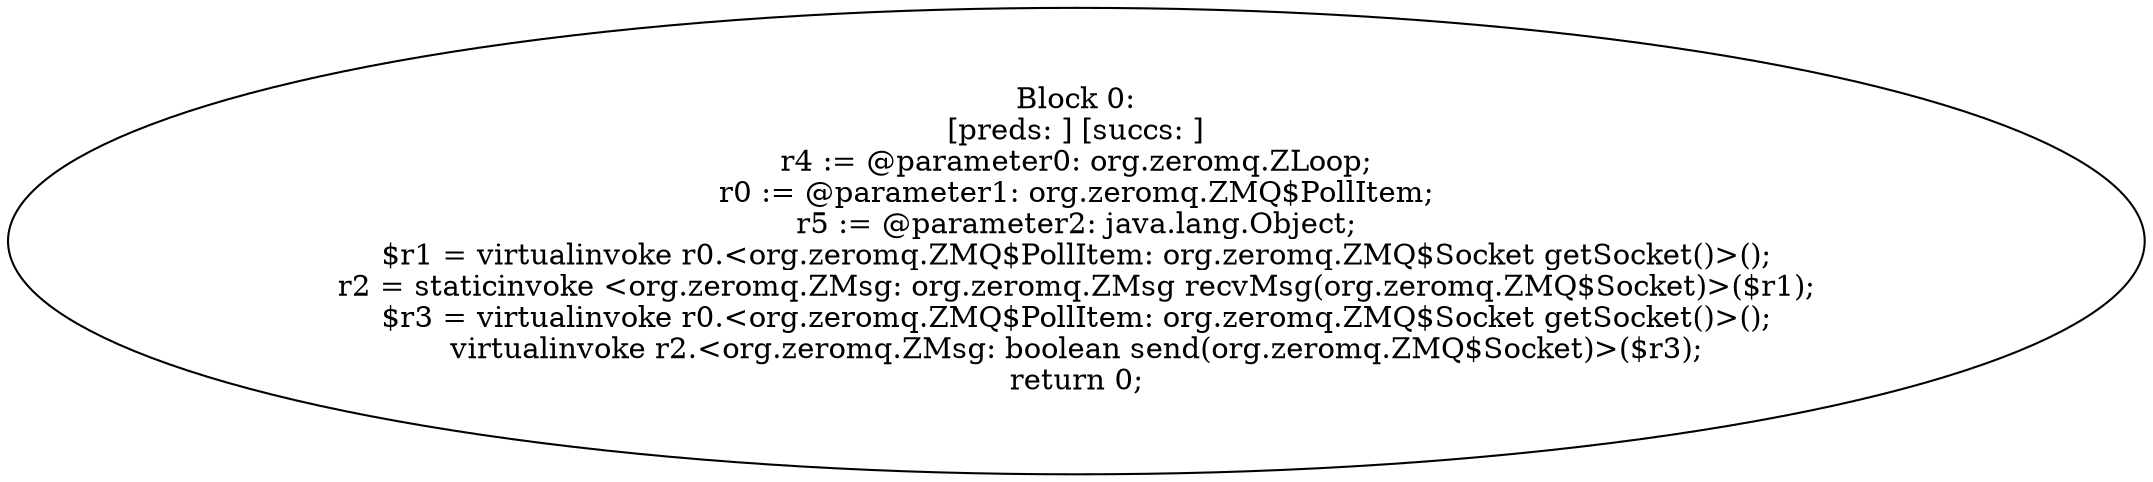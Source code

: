 digraph "unitGraph" {
    "Block 0:
[preds: ] [succs: ]
r4 := @parameter0: org.zeromq.ZLoop;
r0 := @parameter1: org.zeromq.ZMQ$PollItem;
r5 := @parameter2: java.lang.Object;
$r1 = virtualinvoke r0.<org.zeromq.ZMQ$PollItem: org.zeromq.ZMQ$Socket getSocket()>();
r2 = staticinvoke <org.zeromq.ZMsg: org.zeromq.ZMsg recvMsg(org.zeromq.ZMQ$Socket)>($r1);
$r3 = virtualinvoke r0.<org.zeromq.ZMQ$PollItem: org.zeromq.ZMQ$Socket getSocket()>();
virtualinvoke r2.<org.zeromq.ZMsg: boolean send(org.zeromq.ZMQ$Socket)>($r3);
return 0;
"
}
